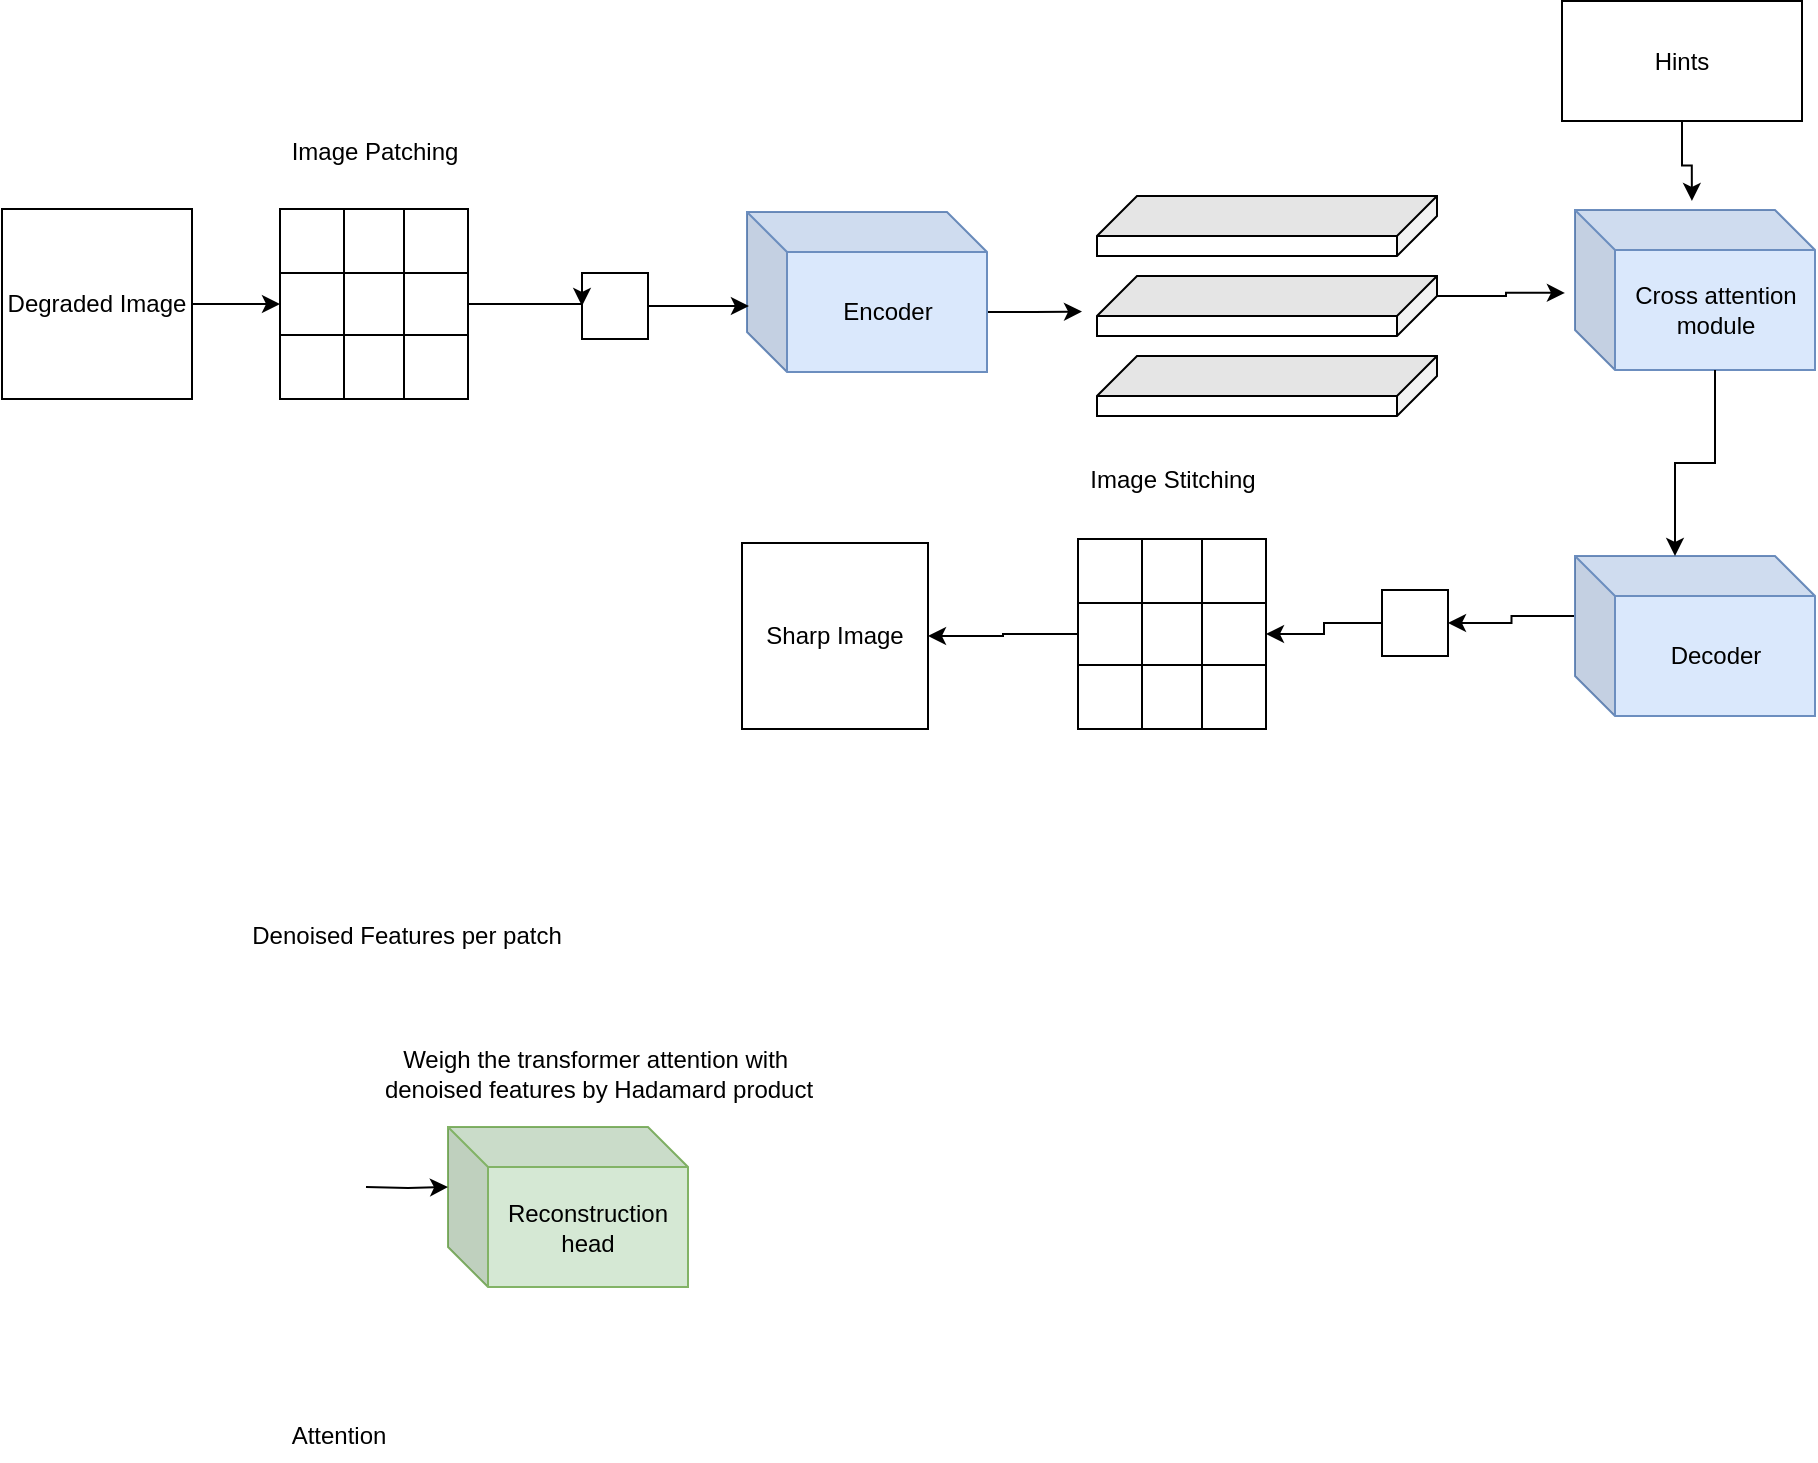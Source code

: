<mxfile version="28.0.6">
  <diagram name="Page-1" id="gwPAsmWU1EOWpb2_W0Ef">
    <mxGraphModel dx="1697" dy="1092" grid="1" gridSize="10" guides="1" tooltips="1" connect="1" arrows="1" fold="1" page="1" pageScale="1" pageWidth="850" pageHeight="1100" math="0" shadow="0">
      <root>
        <mxCell id="0" />
        <mxCell id="1" parent="0" />
        <mxCell id="RKGp_PEOzuTvomtv2Mgd-1" style="edgeStyle=orthogonalEdgeStyle;rounded=0;orthogonalLoop=1;jettySize=auto;html=1;exitX=1;exitY=0.5;exitDx=0;exitDy=0;entryX=0;entryY=0.5;entryDx=0;entryDy=0;" edge="1" parent="1" source="RKGp_PEOzuTvomtv2Mgd-2" target="RKGp_PEOzuTvomtv2Mgd-8">
          <mxGeometry relative="1" as="geometry" />
        </mxCell>
        <mxCell id="RKGp_PEOzuTvomtv2Mgd-2" value="Degraded Image" style="whiteSpace=wrap;html=1;aspect=fixed;" vertex="1" parent="1">
          <mxGeometry x="310" y="509.5" width="95" height="95" as="geometry" />
        </mxCell>
        <mxCell id="RKGp_PEOzuTvomtv2Mgd-3" value="" style="shape=table;startSize=0;container=1;collapsible=0;childLayout=tableLayout;fontSize=16;" vertex="1" parent="1">
          <mxGeometry x="449" y="509.5" width="94" height="95" as="geometry" />
        </mxCell>
        <mxCell id="RKGp_PEOzuTvomtv2Mgd-4" value="" style="shape=tableRow;horizontal=0;startSize=0;swimlaneHead=0;swimlaneBody=0;strokeColor=inherit;top=0;left=0;bottom=0;right=0;collapsible=0;dropTarget=0;fillColor=none;points=[[0,0.5],[1,0.5]];portConstraint=eastwest;fontSize=16;" vertex="1" parent="RKGp_PEOzuTvomtv2Mgd-3">
          <mxGeometry width="94" height="32" as="geometry" />
        </mxCell>
        <mxCell id="RKGp_PEOzuTvomtv2Mgd-5" value="" style="shape=partialRectangle;html=1;whiteSpace=wrap;connectable=0;strokeColor=inherit;overflow=hidden;fillColor=none;top=0;left=0;bottom=0;right=0;pointerEvents=1;fontSize=16;" vertex="1" parent="RKGp_PEOzuTvomtv2Mgd-4">
          <mxGeometry width="32" height="32" as="geometry">
            <mxRectangle width="32" height="32" as="alternateBounds" />
          </mxGeometry>
        </mxCell>
        <mxCell id="RKGp_PEOzuTvomtv2Mgd-6" value="" style="shape=partialRectangle;html=1;whiteSpace=wrap;connectable=0;strokeColor=inherit;overflow=hidden;fillColor=none;top=0;left=0;bottom=0;right=0;pointerEvents=1;fontSize=16;" vertex="1" parent="RKGp_PEOzuTvomtv2Mgd-4">
          <mxGeometry x="32" width="30" height="32" as="geometry">
            <mxRectangle width="30" height="32" as="alternateBounds" />
          </mxGeometry>
        </mxCell>
        <mxCell id="RKGp_PEOzuTvomtv2Mgd-7" value="" style="shape=partialRectangle;html=1;whiteSpace=wrap;connectable=0;strokeColor=inherit;overflow=hidden;fillColor=none;top=0;left=0;bottom=0;right=0;pointerEvents=1;fontSize=16;" vertex="1" parent="RKGp_PEOzuTvomtv2Mgd-4">
          <mxGeometry x="62" width="32" height="32" as="geometry">
            <mxRectangle width="32" height="32" as="alternateBounds" />
          </mxGeometry>
        </mxCell>
        <mxCell id="RKGp_PEOzuTvomtv2Mgd-8" value="" style="shape=tableRow;horizontal=0;startSize=0;swimlaneHead=0;swimlaneBody=0;strokeColor=inherit;top=0;left=0;bottom=0;right=0;collapsible=0;dropTarget=0;fillColor=none;points=[[0,0.5],[1,0.5]];portConstraint=eastwest;fontSize=16;" vertex="1" parent="RKGp_PEOzuTvomtv2Mgd-3">
          <mxGeometry y="32" width="94" height="31" as="geometry" />
        </mxCell>
        <mxCell id="RKGp_PEOzuTvomtv2Mgd-9" value="" style="shape=partialRectangle;html=1;whiteSpace=wrap;connectable=0;strokeColor=inherit;overflow=hidden;fillColor=none;top=0;left=0;bottom=0;right=0;pointerEvents=1;fontSize=16;" vertex="1" parent="RKGp_PEOzuTvomtv2Mgd-8">
          <mxGeometry width="32" height="31" as="geometry">
            <mxRectangle width="32" height="31" as="alternateBounds" />
          </mxGeometry>
        </mxCell>
        <mxCell id="RKGp_PEOzuTvomtv2Mgd-10" value="" style="shape=partialRectangle;html=1;whiteSpace=wrap;connectable=0;strokeColor=inherit;overflow=hidden;fillColor=none;top=0;left=0;bottom=0;right=0;pointerEvents=1;fontSize=16;" vertex="1" parent="RKGp_PEOzuTvomtv2Mgd-8">
          <mxGeometry x="32" width="30" height="31" as="geometry">
            <mxRectangle width="30" height="31" as="alternateBounds" />
          </mxGeometry>
        </mxCell>
        <mxCell id="RKGp_PEOzuTvomtv2Mgd-11" value="" style="shape=partialRectangle;html=1;whiteSpace=wrap;connectable=0;strokeColor=inherit;overflow=hidden;fillColor=none;top=0;left=0;bottom=0;right=0;pointerEvents=1;fontSize=16;" vertex="1" parent="RKGp_PEOzuTvomtv2Mgd-8">
          <mxGeometry x="62" width="32" height="31" as="geometry">
            <mxRectangle width="32" height="31" as="alternateBounds" />
          </mxGeometry>
        </mxCell>
        <mxCell id="RKGp_PEOzuTvomtv2Mgd-12" value="" style="shape=tableRow;horizontal=0;startSize=0;swimlaneHead=0;swimlaneBody=0;strokeColor=inherit;top=0;left=0;bottom=0;right=0;collapsible=0;dropTarget=0;fillColor=none;points=[[0,0.5],[1,0.5]];portConstraint=eastwest;fontSize=16;" vertex="1" parent="RKGp_PEOzuTvomtv2Mgd-3">
          <mxGeometry y="63" width="94" height="32" as="geometry" />
        </mxCell>
        <mxCell id="RKGp_PEOzuTvomtv2Mgd-13" value="" style="shape=partialRectangle;html=1;whiteSpace=wrap;connectable=0;strokeColor=inherit;overflow=hidden;fillColor=none;top=0;left=0;bottom=0;right=0;pointerEvents=1;fontSize=16;" vertex="1" parent="RKGp_PEOzuTvomtv2Mgd-12">
          <mxGeometry width="32" height="32" as="geometry">
            <mxRectangle width="32" height="32" as="alternateBounds" />
          </mxGeometry>
        </mxCell>
        <mxCell id="RKGp_PEOzuTvomtv2Mgd-14" value="" style="shape=partialRectangle;html=1;whiteSpace=wrap;connectable=0;strokeColor=inherit;overflow=hidden;fillColor=none;top=0;left=0;bottom=0;right=0;pointerEvents=1;fontSize=16;" vertex="1" parent="RKGp_PEOzuTvomtv2Mgd-12">
          <mxGeometry x="32" width="30" height="32" as="geometry">
            <mxRectangle width="30" height="32" as="alternateBounds" />
          </mxGeometry>
        </mxCell>
        <mxCell id="RKGp_PEOzuTvomtv2Mgd-15" value="" style="shape=partialRectangle;html=1;whiteSpace=wrap;connectable=0;strokeColor=inherit;overflow=hidden;fillColor=none;top=0;left=0;bottom=0;right=0;pointerEvents=1;fontSize=16;" vertex="1" parent="RKGp_PEOzuTvomtv2Mgd-12">
          <mxGeometry x="62" width="32" height="32" as="geometry">
            <mxRectangle width="32" height="32" as="alternateBounds" />
          </mxGeometry>
        </mxCell>
        <mxCell id="RKGp_PEOzuTvomtv2Mgd-16" value="" style="whiteSpace=wrap;html=1;aspect=fixed;" vertex="1" parent="1">
          <mxGeometry x="600" y="541.5" width="33" height="33" as="geometry" />
        </mxCell>
        <mxCell id="RKGp_PEOzuTvomtv2Mgd-73" style="edgeStyle=orthogonalEdgeStyle;rounded=0;orthogonalLoop=1;jettySize=auto;html=1;exitX=0;exitY=0;exitDx=120;exitDy=50;exitPerimeter=0;" edge="1" parent="1" source="RKGp_PEOzuTvomtv2Mgd-18">
          <mxGeometry relative="1" as="geometry">
            <mxPoint x="850" y="560.765" as="targetPoint" />
          </mxGeometry>
        </mxCell>
        <mxCell id="RKGp_PEOzuTvomtv2Mgd-18" value="Encoder" style="shape=cube;whiteSpace=wrap;html=1;boundedLbl=1;backgroundOutline=1;darkOpacity=0.05;darkOpacity2=0.1;fillColor=#dae8fc;strokeColor=#6c8ebf;" vertex="1" parent="1">
          <mxGeometry x="682.5" y="511" width="120" height="80" as="geometry" />
        </mxCell>
        <mxCell id="RKGp_PEOzuTvomtv2Mgd-35" value="Reconstruction head" style="shape=cube;whiteSpace=wrap;html=1;boundedLbl=1;backgroundOutline=1;darkOpacity=0.05;darkOpacity2=0.1;fillColor=#d5e8d4;strokeColor=#82b366;" vertex="1" parent="1">
          <mxGeometry x="533" y="968.5" width="120" height="80" as="geometry" />
        </mxCell>
        <mxCell id="RKGp_PEOzuTvomtv2Mgd-36" value="Sharp Image" style="whiteSpace=wrap;html=1;aspect=fixed;" vertex="1" parent="1">
          <mxGeometry x="680" y="676.5" width="93" height="93" as="geometry" />
        </mxCell>
        <mxCell id="RKGp_PEOzuTvomtv2Mgd-37" style="edgeStyle=orthogonalEdgeStyle;rounded=0;orthogonalLoop=1;jettySize=auto;html=1;exitX=1;exitY=0.5;exitDx=0;exitDy=0;entryX=0;entryY=0.5;entryDx=0;entryDy=0;" edge="1" parent="1" source="RKGp_PEOzuTvomtv2Mgd-8" target="RKGp_PEOzuTvomtv2Mgd-16">
          <mxGeometry relative="1" as="geometry">
            <Array as="points">
              <mxPoint x="600" y="557" />
              <mxPoint x="600" y="557" />
            </Array>
          </mxGeometry>
        </mxCell>
        <mxCell id="RKGp_PEOzuTvomtv2Mgd-42" style="edgeStyle=orthogonalEdgeStyle;rounded=0;orthogonalLoop=1;jettySize=auto;html=1;exitX=1;exitY=0.5;exitDx=0;exitDy=0;entryX=0;entryY=0;entryDx=0;entryDy=30;entryPerimeter=0;" edge="1" parent="1" target="RKGp_PEOzuTvomtv2Mgd-35">
          <mxGeometry relative="1" as="geometry">
            <mxPoint x="492.0" y="998.5" as="sourcePoint" />
          </mxGeometry>
        </mxCell>
        <mxCell id="RKGp_PEOzuTvomtv2Mgd-43" value="Denoised Features per patch" style="text;html=1;align=center;verticalAlign=middle;resizable=0;points=[];autosize=1;strokeColor=none;fillColor=none;" vertex="1" parent="1">
          <mxGeometry x="425" y="860" width="173" height="26" as="geometry" />
        </mxCell>
        <mxCell id="RKGp_PEOzuTvomtv2Mgd-44" value="Attention" style="text;html=1;align=center;verticalAlign=middle;resizable=0;points=[];autosize=1;strokeColor=none;fillColor=none;" vertex="1" parent="1">
          <mxGeometry x="445" y="1109.5" width="65" height="26" as="geometry" />
        </mxCell>
        <mxCell id="RKGp_PEOzuTvomtv2Mgd-45" value="Weigh the transformer attention with&amp;nbsp;&lt;div&gt;denoised features by Hadamard product&lt;/div&gt;" style="text;html=1;align=center;verticalAlign=middle;resizable=0;points=[];autosize=1;strokeColor=none;fillColor=none;" vertex="1" parent="1">
          <mxGeometry x="492" y="921" width="232" height="41" as="geometry" />
        </mxCell>
        <mxCell id="RKGp_PEOzuTvomtv2Mgd-46" style="edgeStyle=orthogonalEdgeStyle;rounded=0;orthogonalLoop=1;jettySize=auto;html=1;exitX=1;exitY=0.5;exitDx=0;exitDy=0;entryX=0.008;entryY=0.588;entryDx=0;entryDy=0;entryPerimeter=0;" edge="1" parent="1" source="RKGp_PEOzuTvomtv2Mgd-16" target="RKGp_PEOzuTvomtv2Mgd-18">
          <mxGeometry relative="1" as="geometry" />
        </mxCell>
        <mxCell id="RKGp_PEOzuTvomtv2Mgd-47" value="" style="shape=table;startSize=0;container=1;collapsible=0;childLayout=tableLayout;fontSize=16;" vertex="1" parent="1">
          <mxGeometry x="848" y="674.5" width="94" height="95" as="geometry" />
        </mxCell>
        <mxCell id="RKGp_PEOzuTvomtv2Mgd-48" value="" style="shape=tableRow;horizontal=0;startSize=0;swimlaneHead=0;swimlaneBody=0;strokeColor=inherit;top=0;left=0;bottom=0;right=0;collapsible=0;dropTarget=0;fillColor=none;points=[[0,0.5],[1,0.5]];portConstraint=eastwest;fontSize=16;" vertex="1" parent="RKGp_PEOzuTvomtv2Mgd-47">
          <mxGeometry width="94" height="32" as="geometry" />
        </mxCell>
        <mxCell id="RKGp_PEOzuTvomtv2Mgd-49" value="" style="shape=partialRectangle;html=1;whiteSpace=wrap;connectable=0;strokeColor=inherit;overflow=hidden;fillColor=none;top=0;left=0;bottom=0;right=0;pointerEvents=1;fontSize=16;" vertex="1" parent="RKGp_PEOzuTvomtv2Mgd-48">
          <mxGeometry width="32" height="32" as="geometry">
            <mxRectangle width="32" height="32" as="alternateBounds" />
          </mxGeometry>
        </mxCell>
        <mxCell id="RKGp_PEOzuTvomtv2Mgd-50" value="" style="shape=partialRectangle;html=1;whiteSpace=wrap;connectable=0;strokeColor=inherit;overflow=hidden;fillColor=none;top=0;left=0;bottom=0;right=0;pointerEvents=1;fontSize=16;" vertex="1" parent="RKGp_PEOzuTvomtv2Mgd-48">
          <mxGeometry x="32" width="30" height="32" as="geometry">
            <mxRectangle width="30" height="32" as="alternateBounds" />
          </mxGeometry>
        </mxCell>
        <mxCell id="RKGp_PEOzuTvomtv2Mgd-51" value="" style="shape=partialRectangle;html=1;whiteSpace=wrap;connectable=0;strokeColor=inherit;overflow=hidden;fillColor=none;top=0;left=0;bottom=0;right=0;pointerEvents=1;fontSize=16;" vertex="1" parent="RKGp_PEOzuTvomtv2Mgd-48">
          <mxGeometry x="62" width="32" height="32" as="geometry">
            <mxRectangle width="32" height="32" as="alternateBounds" />
          </mxGeometry>
        </mxCell>
        <mxCell id="RKGp_PEOzuTvomtv2Mgd-52" value="" style="shape=tableRow;horizontal=0;startSize=0;swimlaneHead=0;swimlaneBody=0;strokeColor=inherit;top=0;left=0;bottom=0;right=0;collapsible=0;dropTarget=0;fillColor=none;points=[[0,0.5],[1,0.5]];portConstraint=eastwest;fontSize=16;" vertex="1" parent="RKGp_PEOzuTvomtv2Mgd-47">
          <mxGeometry y="32" width="94" height="31" as="geometry" />
        </mxCell>
        <mxCell id="RKGp_PEOzuTvomtv2Mgd-53" value="" style="shape=partialRectangle;html=1;whiteSpace=wrap;connectable=0;strokeColor=inherit;overflow=hidden;fillColor=none;top=0;left=0;bottom=0;right=0;pointerEvents=1;fontSize=16;" vertex="1" parent="RKGp_PEOzuTvomtv2Mgd-52">
          <mxGeometry width="32" height="31" as="geometry">
            <mxRectangle width="32" height="31" as="alternateBounds" />
          </mxGeometry>
        </mxCell>
        <mxCell id="RKGp_PEOzuTvomtv2Mgd-54" value="" style="shape=partialRectangle;html=1;whiteSpace=wrap;connectable=0;strokeColor=inherit;overflow=hidden;fillColor=none;top=0;left=0;bottom=0;right=0;pointerEvents=1;fontSize=16;" vertex="1" parent="RKGp_PEOzuTvomtv2Mgd-52">
          <mxGeometry x="32" width="30" height="31" as="geometry">
            <mxRectangle width="30" height="31" as="alternateBounds" />
          </mxGeometry>
        </mxCell>
        <mxCell id="RKGp_PEOzuTvomtv2Mgd-55" value="" style="shape=partialRectangle;html=1;whiteSpace=wrap;connectable=0;strokeColor=inherit;overflow=hidden;fillColor=none;top=0;left=0;bottom=0;right=0;pointerEvents=1;fontSize=16;" vertex="1" parent="RKGp_PEOzuTvomtv2Mgd-52">
          <mxGeometry x="62" width="32" height="31" as="geometry">
            <mxRectangle width="32" height="31" as="alternateBounds" />
          </mxGeometry>
        </mxCell>
        <mxCell id="RKGp_PEOzuTvomtv2Mgd-56" value="" style="shape=tableRow;horizontal=0;startSize=0;swimlaneHead=0;swimlaneBody=0;strokeColor=inherit;top=0;left=0;bottom=0;right=0;collapsible=0;dropTarget=0;fillColor=none;points=[[0,0.5],[1,0.5]];portConstraint=eastwest;fontSize=16;" vertex="1" parent="RKGp_PEOzuTvomtv2Mgd-47">
          <mxGeometry y="63" width="94" height="32" as="geometry" />
        </mxCell>
        <mxCell id="RKGp_PEOzuTvomtv2Mgd-57" value="" style="shape=partialRectangle;html=1;whiteSpace=wrap;connectable=0;strokeColor=inherit;overflow=hidden;fillColor=none;top=0;left=0;bottom=0;right=0;pointerEvents=1;fontSize=16;" vertex="1" parent="RKGp_PEOzuTvomtv2Mgd-56">
          <mxGeometry width="32" height="32" as="geometry">
            <mxRectangle width="32" height="32" as="alternateBounds" />
          </mxGeometry>
        </mxCell>
        <mxCell id="RKGp_PEOzuTvomtv2Mgd-58" value="" style="shape=partialRectangle;html=1;whiteSpace=wrap;connectable=0;strokeColor=inherit;overflow=hidden;fillColor=none;top=0;left=0;bottom=0;right=0;pointerEvents=1;fontSize=16;" vertex="1" parent="RKGp_PEOzuTvomtv2Mgd-56">
          <mxGeometry x="32" width="30" height="32" as="geometry">
            <mxRectangle width="30" height="32" as="alternateBounds" />
          </mxGeometry>
        </mxCell>
        <mxCell id="RKGp_PEOzuTvomtv2Mgd-59" value="" style="shape=partialRectangle;html=1;whiteSpace=wrap;connectable=0;strokeColor=inherit;overflow=hidden;fillColor=none;top=0;left=0;bottom=0;right=0;pointerEvents=1;fontSize=16;" vertex="1" parent="RKGp_PEOzuTvomtv2Mgd-56">
          <mxGeometry x="62" width="32" height="32" as="geometry">
            <mxRectangle width="32" height="32" as="alternateBounds" />
          </mxGeometry>
        </mxCell>
        <mxCell id="RKGp_PEOzuTvomtv2Mgd-61" value="Image Stitching" style="text;html=1;align=center;verticalAlign=middle;resizable=0;points=[];autosize=1;strokeColor=none;fillColor=none;" vertex="1" parent="1">
          <mxGeometry x="840" y="630" width="110" height="30" as="geometry" />
        </mxCell>
        <mxCell id="RKGp_PEOzuTvomtv2Mgd-62" value="Image Patching" style="text;html=1;align=center;verticalAlign=middle;resizable=0;points=[];autosize=1;strokeColor=none;fillColor=none;" vertex="1" parent="1">
          <mxGeometry x="441" y="465.5" width="110" height="30" as="geometry" />
        </mxCell>
        <mxCell id="RKGp_PEOzuTvomtv2Mgd-80" style="edgeStyle=orthogonalEdgeStyle;rounded=0;orthogonalLoop=1;jettySize=auto;html=1;exitX=0;exitY=0;exitDx=0;exitDy=30;exitPerimeter=0;entryX=1;entryY=0.5;entryDx=0;entryDy=0;" edge="1" parent="1" source="RKGp_PEOzuTvomtv2Mgd-64" target="RKGp_PEOzuTvomtv2Mgd-79">
          <mxGeometry relative="1" as="geometry" />
        </mxCell>
        <mxCell id="RKGp_PEOzuTvomtv2Mgd-64" value="Decoder" style="shape=cube;whiteSpace=wrap;html=1;boundedLbl=1;backgroundOutline=1;darkOpacity=0.05;darkOpacity2=0.1;fillColor=#dae8fc;strokeColor=#6c8ebf;" vertex="1" parent="1">
          <mxGeometry x="1096.5" y="683" width="120" height="80" as="geometry" />
        </mxCell>
        <mxCell id="RKGp_PEOzuTvomtv2Mgd-66" value="Hints" style="rounded=0;whiteSpace=wrap;html=1;" vertex="1" parent="1">
          <mxGeometry x="1090" y="405.5" width="120" height="60" as="geometry" />
        </mxCell>
        <mxCell id="RKGp_PEOzuTvomtv2Mgd-68" value="" style="shape=cube;whiteSpace=wrap;html=1;boundedLbl=1;backgroundOutline=1;darkOpacity=0.05;darkOpacity2=0.1;rotation=90;" vertex="1" parent="1">
          <mxGeometry x="927.5" y="433" width="30" height="170" as="geometry" />
        </mxCell>
        <mxCell id="RKGp_PEOzuTvomtv2Mgd-70" value="" style="shape=cube;whiteSpace=wrap;html=1;boundedLbl=1;backgroundOutline=1;darkOpacity=0.05;darkOpacity2=0.1;rotation=90;" vertex="1" parent="1">
          <mxGeometry x="927.5" y="473" width="30" height="170" as="geometry" />
        </mxCell>
        <mxCell id="RKGp_PEOzuTvomtv2Mgd-71" value="" style="shape=cube;whiteSpace=wrap;html=1;boundedLbl=1;backgroundOutline=1;darkOpacity=0.05;darkOpacity2=0.1;rotation=90;" vertex="1" parent="1">
          <mxGeometry x="927.5" y="513" width="30" height="170" as="geometry" />
        </mxCell>
        <mxCell id="RKGp_PEOzuTvomtv2Mgd-74" value="Cross attention module" style="shape=cube;whiteSpace=wrap;html=1;boundedLbl=1;backgroundOutline=1;darkOpacity=0.05;darkOpacity2=0.1;fillColor=#dae8fc;strokeColor=#6c8ebf;" vertex="1" parent="1">
          <mxGeometry x="1096.5" y="510" width="120" height="80" as="geometry" />
        </mxCell>
        <mxCell id="RKGp_PEOzuTvomtv2Mgd-75" style="edgeStyle=orthogonalEdgeStyle;rounded=0;orthogonalLoop=1;jettySize=auto;html=1;exitX=0;exitY=0;exitDx=10;exitDy=0;exitPerimeter=0;entryX=-0.042;entryY=0.518;entryDx=0;entryDy=0;entryPerimeter=0;" edge="1" parent="1" source="RKGp_PEOzuTvomtv2Mgd-70" target="RKGp_PEOzuTvomtv2Mgd-74">
          <mxGeometry relative="1" as="geometry" />
        </mxCell>
        <mxCell id="RKGp_PEOzuTvomtv2Mgd-77" style="edgeStyle=orthogonalEdgeStyle;rounded=0;orthogonalLoop=1;jettySize=auto;html=1;exitX=0.5;exitY=1;exitDx=0;exitDy=0;entryX=0.487;entryY=-0.057;entryDx=0;entryDy=0;entryPerimeter=0;" edge="1" parent="1" source="RKGp_PEOzuTvomtv2Mgd-66" target="RKGp_PEOzuTvomtv2Mgd-74">
          <mxGeometry relative="1" as="geometry" />
        </mxCell>
        <mxCell id="RKGp_PEOzuTvomtv2Mgd-78" style="edgeStyle=orthogonalEdgeStyle;rounded=0;orthogonalLoop=1;jettySize=auto;html=1;exitX=0;exitY=0;exitDx=70;exitDy=80;exitPerimeter=0;entryX=0;entryY=0;entryDx=50;entryDy=0;entryPerimeter=0;" edge="1" parent="1" source="RKGp_PEOzuTvomtv2Mgd-74" target="RKGp_PEOzuTvomtv2Mgd-64">
          <mxGeometry relative="1" as="geometry" />
        </mxCell>
        <mxCell id="RKGp_PEOzuTvomtv2Mgd-81" style="edgeStyle=orthogonalEdgeStyle;rounded=0;orthogonalLoop=1;jettySize=auto;html=1;exitX=0;exitY=0.5;exitDx=0;exitDy=0;entryX=1;entryY=0.5;entryDx=0;entryDy=0;" edge="1" parent="1" source="RKGp_PEOzuTvomtv2Mgd-79" target="RKGp_PEOzuTvomtv2Mgd-52">
          <mxGeometry relative="1" as="geometry" />
        </mxCell>
        <mxCell id="RKGp_PEOzuTvomtv2Mgd-79" value="" style="whiteSpace=wrap;html=1;aspect=fixed;" vertex="1" parent="1">
          <mxGeometry x="1000" y="700" width="33" height="33" as="geometry" />
        </mxCell>
        <mxCell id="RKGp_PEOzuTvomtv2Mgd-82" style="edgeStyle=orthogonalEdgeStyle;rounded=0;orthogonalLoop=1;jettySize=auto;html=1;exitX=0;exitY=0.5;exitDx=0;exitDy=0;entryX=1;entryY=0.5;entryDx=0;entryDy=0;" edge="1" parent="1" source="RKGp_PEOzuTvomtv2Mgd-52" target="RKGp_PEOzuTvomtv2Mgd-36">
          <mxGeometry relative="1" as="geometry" />
        </mxCell>
      </root>
    </mxGraphModel>
  </diagram>
</mxfile>
